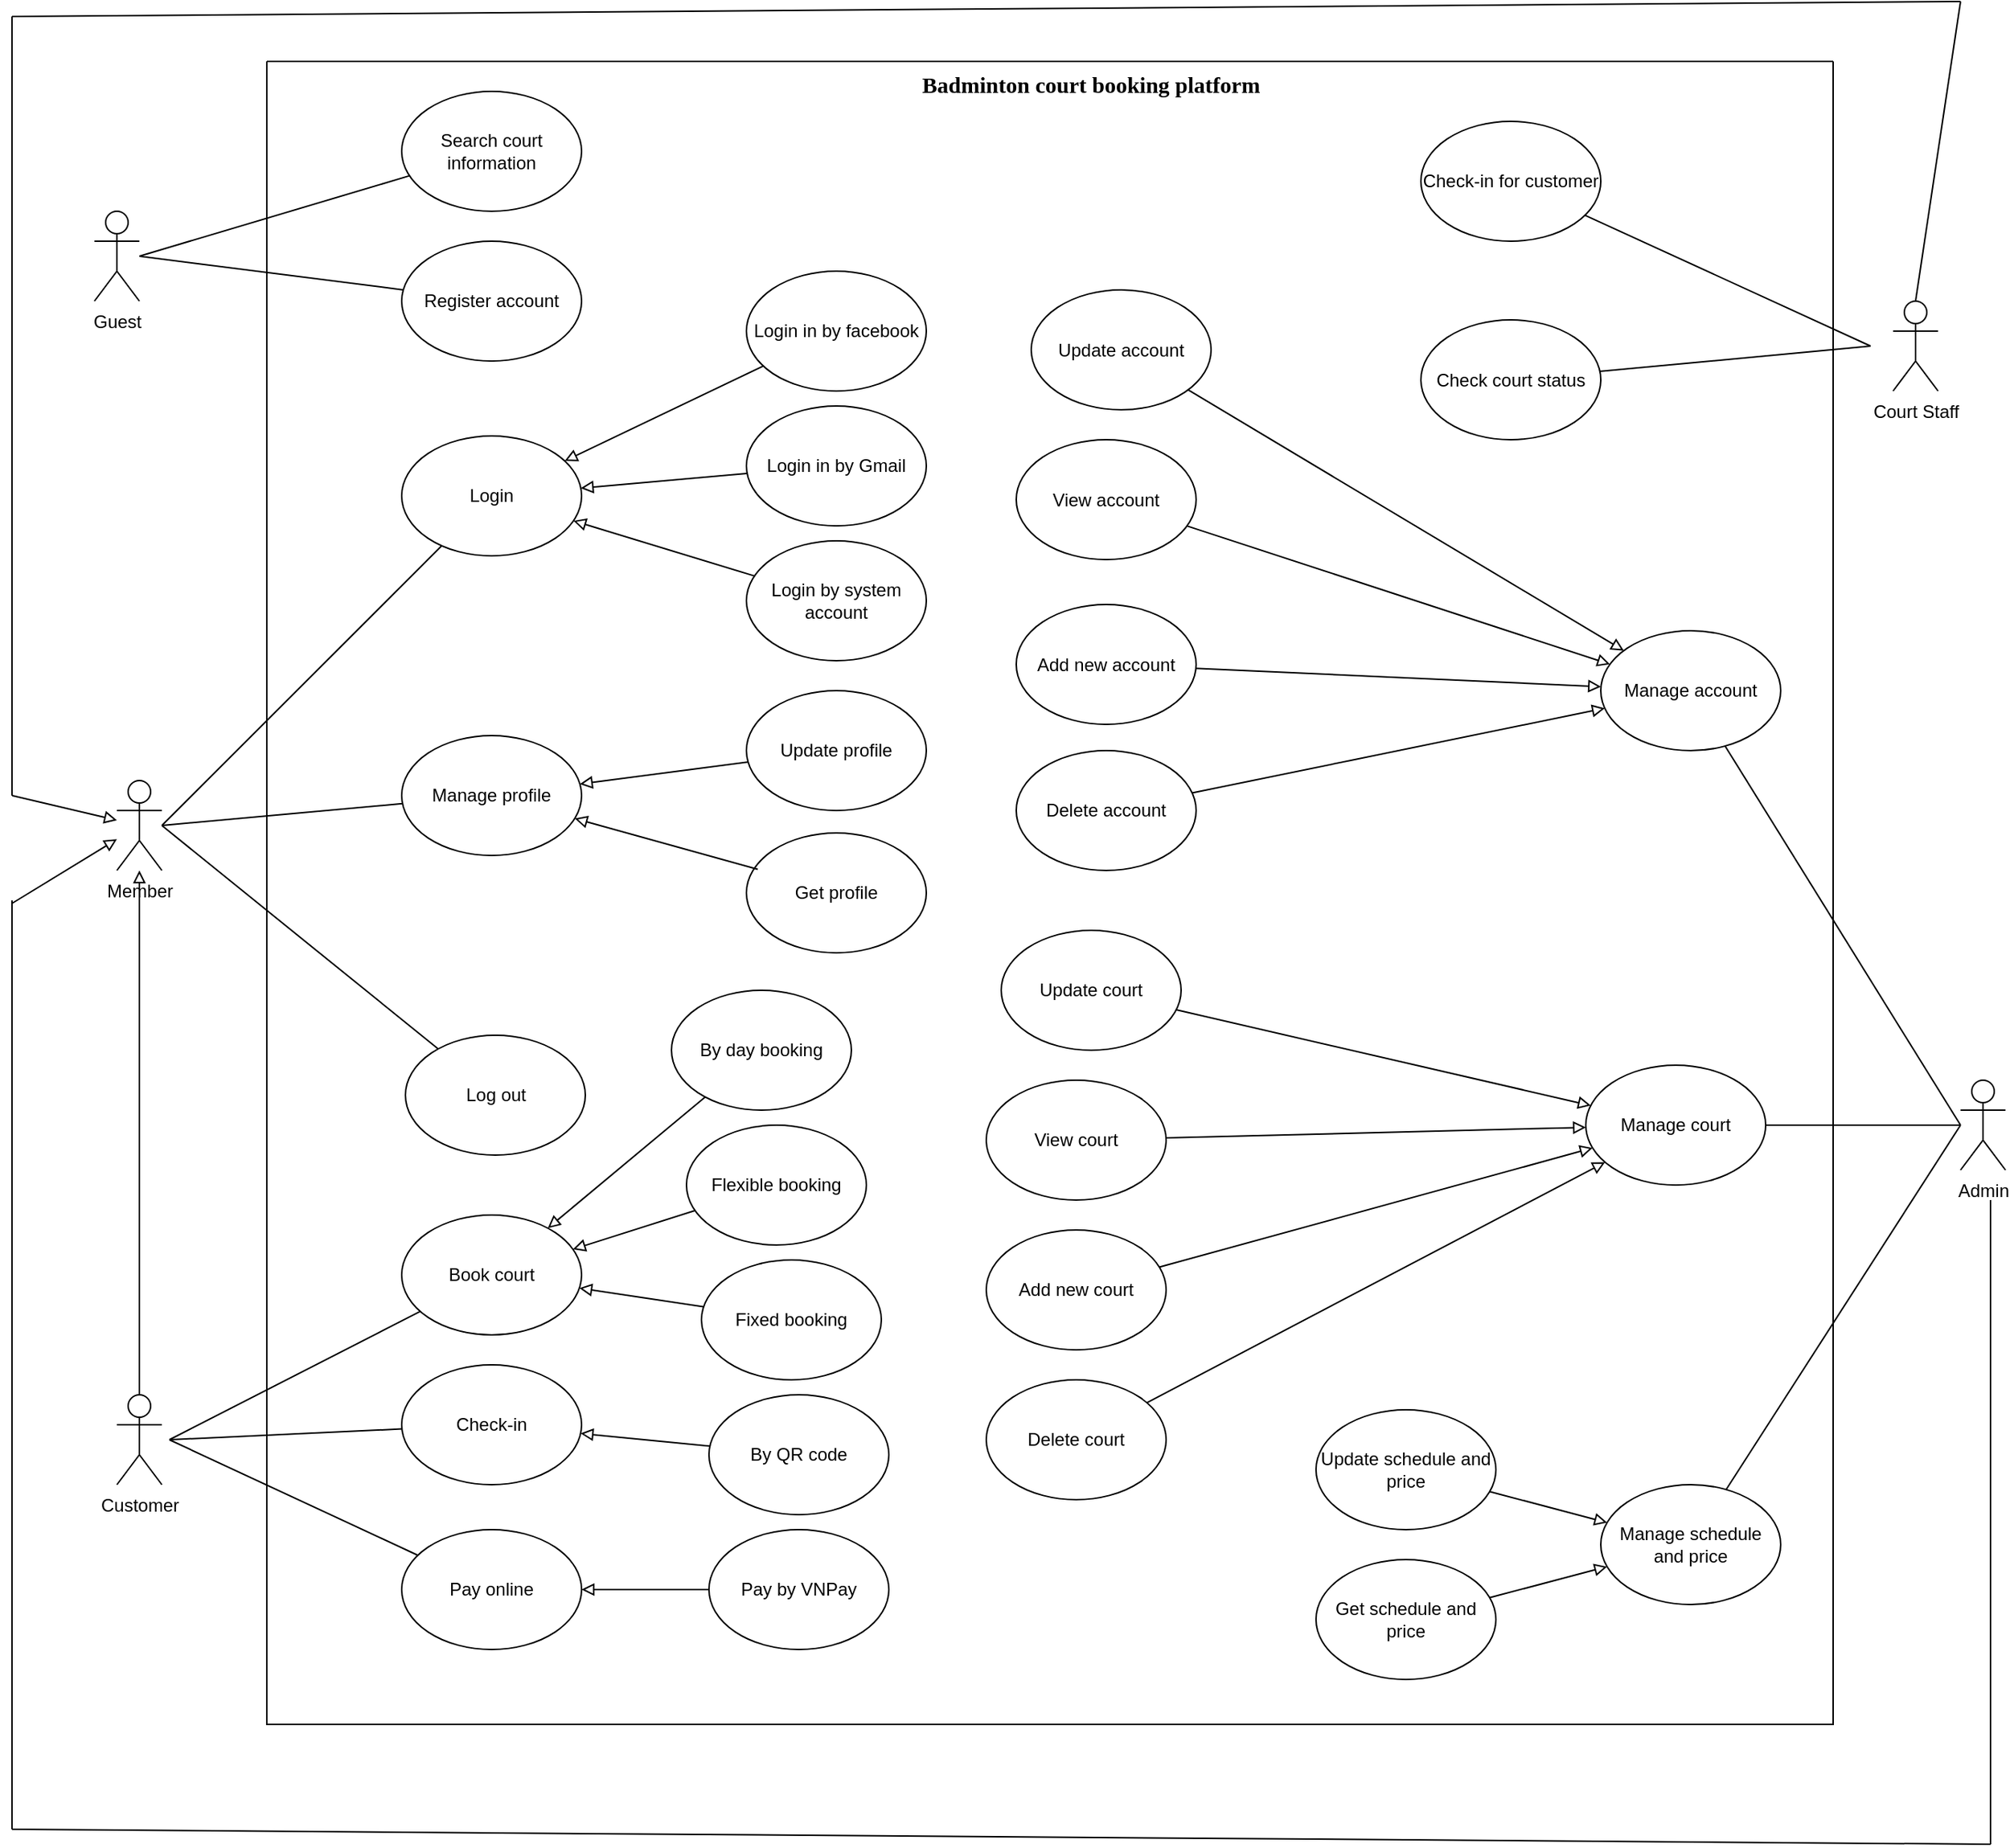 <mxfile version="24.1.0" type="device">
  <diagram name="Page-1" id="IDf3nve9uaSf9qPTNXKd">
    <mxGraphModel dx="1434" dy="844" grid="1" gridSize="10" guides="1" tooltips="1" connect="1" arrows="1" fold="1" page="1" pageScale="1" pageWidth="850" pageHeight="1100" math="0" shadow="0">
      <root>
        <mxCell id="0" />
        <mxCell id="1" parent="0" />
        <mxCell id="Hus5AxV9G4xzoiahmBk7-5" value="" style="swimlane;startSize=0;" parent="1" vertex="1">
          <mxGeometry x="190" y="60" width="1045" height="1110" as="geometry">
            <mxRectangle x="165" y="70" width="50" height="40" as="alternateBounds" />
          </mxGeometry>
        </mxCell>
        <mxCell id="Hus5AxV9G4xzoiahmBk7-7" value="&lt;div&gt;&lt;span style=&quot;background-color: rgb(255, 255, 255);&quot;&gt;&lt;font face=&quot;Times New Roman&quot;&gt;&lt;span style=&quot;font-size: 15px; white-space-collapse: preserve;&quot;&gt;&lt;b&gt;Badminton court booking platform&lt;/b&gt;&lt;/span&gt;&lt;/font&gt;&lt;br&gt;&lt;/span&gt;&lt;/div&gt;" style="text;html=1;align=center;verticalAlign=middle;whiteSpace=wrap;rounded=0;" parent="Hus5AxV9G4xzoiahmBk7-5" vertex="1">
          <mxGeometry x="370" y="-20" width="360" height="70" as="geometry" />
        </mxCell>
        <mxCell id="Hus5AxV9G4xzoiahmBk7-26" value="Book court" style="ellipse;whiteSpace=wrap;html=1;" parent="Hus5AxV9G4xzoiahmBk7-5" vertex="1">
          <mxGeometry x="90" y="770" width="120" height="80" as="geometry" />
        </mxCell>
        <mxCell id="Hus5AxV9G4xzoiahmBk7-27" value="Check-in" style="ellipse;whiteSpace=wrap;html=1;" parent="Hus5AxV9G4xzoiahmBk7-5" vertex="1">
          <mxGeometry x="90" y="870" width="120" height="80" as="geometry" />
        </mxCell>
        <mxCell id="Hus5AxV9G4xzoiahmBk7-28" value="Pay online" style="ellipse;whiteSpace=wrap;html=1;" parent="Hus5AxV9G4xzoiahmBk7-5" vertex="1">
          <mxGeometry x="90" y="980" width="120" height="80" as="geometry" />
        </mxCell>
        <mxCell id="Hus5AxV9G4xzoiahmBk7-40" value="" style="endArrow=none;html=1;rounded=0;" parent="Hus5AxV9G4xzoiahmBk7-5" target="Hus5AxV9G4xzoiahmBk7-26" edge="1">
          <mxGeometry width="50" height="50" relative="1" as="geometry">
            <mxPoint x="-65" y="920" as="sourcePoint" />
            <mxPoint x="-15" y="870" as="targetPoint" />
          </mxGeometry>
        </mxCell>
        <mxCell id="Hus5AxV9G4xzoiahmBk7-41" value="" style="endArrow=none;html=1;rounded=0;" parent="Hus5AxV9G4xzoiahmBk7-5" target="Hus5AxV9G4xzoiahmBk7-27" edge="1">
          <mxGeometry width="50" height="50" relative="1" as="geometry">
            <mxPoint x="-65" y="920" as="sourcePoint" />
            <mxPoint x="-15" y="870" as="targetPoint" />
          </mxGeometry>
        </mxCell>
        <mxCell id="Hus5AxV9G4xzoiahmBk7-42" value="" style="endArrow=none;html=1;rounded=0;" parent="Hus5AxV9G4xzoiahmBk7-5" target="Hus5AxV9G4xzoiahmBk7-28" edge="1">
          <mxGeometry width="50" height="50" relative="1" as="geometry">
            <mxPoint x="-65" y="920" as="sourcePoint" />
            <mxPoint x="-15" y="870" as="targetPoint" />
          </mxGeometry>
        </mxCell>
        <mxCell id="Hus5AxV9G4xzoiahmBk7-24" value="Search court information" style="ellipse;whiteSpace=wrap;html=1;" parent="Hus5AxV9G4xzoiahmBk7-5" vertex="1">
          <mxGeometry x="90" y="20" width="120" height="80" as="geometry" />
        </mxCell>
        <mxCell id="Hus5AxV9G4xzoiahmBk7-25" value="Register account" style="ellipse;whiteSpace=wrap;html=1;" parent="Hus5AxV9G4xzoiahmBk7-5" vertex="1">
          <mxGeometry x="90" y="120" width="120" height="80" as="geometry" />
        </mxCell>
        <mxCell id="Hus5AxV9G4xzoiahmBk7-8" value="Guest" style="shape=umlActor;verticalLabelPosition=bottom;verticalAlign=top;html=1;outlineConnect=0;" parent="Hus5AxV9G4xzoiahmBk7-5" vertex="1">
          <mxGeometry x="-115" y="100" width="30" height="60" as="geometry" />
        </mxCell>
        <mxCell id="Hus5AxV9G4xzoiahmBk7-38" value="" style="endArrow=none;html=1;rounded=0;" parent="Hus5AxV9G4xzoiahmBk7-5" target="Hus5AxV9G4xzoiahmBk7-24" edge="1">
          <mxGeometry width="50" height="50" relative="1" as="geometry">
            <mxPoint x="-85" y="130" as="sourcePoint" />
            <mxPoint x="-35" y="80" as="targetPoint" />
          </mxGeometry>
        </mxCell>
        <mxCell id="Hus5AxV9G4xzoiahmBk7-39" value="" style="endArrow=none;html=1;rounded=0;" parent="Hus5AxV9G4xzoiahmBk7-5" target="Hus5AxV9G4xzoiahmBk7-25" edge="1">
          <mxGeometry width="50" height="50" relative="1" as="geometry">
            <mxPoint x="-85" y="130" as="sourcePoint" />
            <mxPoint x="-35" y="80" as="targetPoint" />
          </mxGeometry>
        </mxCell>
        <mxCell id="Hus5AxV9G4xzoiahmBk7-33" value="&lt;div style=&quot;text-align: start;&quot;&gt;Manage account&lt;/div&gt;" style="ellipse;whiteSpace=wrap;html=1;" parent="Hus5AxV9G4xzoiahmBk7-5" vertex="1">
          <mxGeometry x="890" y="380" width="120" height="80" as="geometry" />
        </mxCell>
        <mxCell id="Hus5AxV9G4xzoiahmBk7-34" value="Manage court" style="ellipse;whiteSpace=wrap;html=1;" parent="Hus5AxV9G4xzoiahmBk7-5" vertex="1">
          <mxGeometry x="880" y="670" width="120" height="80" as="geometry" />
        </mxCell>
        <mxCell id="Hus5AxV9G4xzoiahmBk7-35" value="Manage schedule and price" style="ellipse;whiteSpace=wrap;html=1;" parent="Hus5AxV9G4xzoiahmBk7-5" vertex="1">
          <mxGeometry x="890" y="950" width="120" height="80" as="geometry" />
        </mxCell>
        <mxCell id="Hus5AxV9G4xzoiahmBk7-18" value="Admin&lt;div&gt;&lt;br&gt;&lt;/div&gt;" style="shape=umlActor;verticalLabelPosition=bottom;verticalAlign=top;html=1;outlineConnect=0;" parent="Hus5AxV9G4xzoiahmBk7-5" vertex="1">
          <mxGeometry x="1130" y="680" width="30" height="60" as="geometry" />
        </mxCell>
        <mxCell id="Hus5AxV9G4xzoiahmBk7-46" value="" style="endArrow=none;html=1;rounded=0;" parent="Hus5AxV9G4xzoiahmBk7-5" target="Hus5AxV9G4xzoiahmBk7-33" edge="1">
          <mxGeometry width="50" height="50" relative="1" as="geometry">
            <mxPoint x="1130" y="710" as="sourcePoint" />
            <mxPoint x="1180" y="660" as="targetPoint" />
          </mxGeometry>
        </mxCell>
        <mxCell id="Hus5AxV9G4xzoiahmBk7-47" value="" style="endArrow=none;html=1;rounded=0;" parent="Hus5AxV9G4xzoiahmBk7-5" target="Hus5AxV9G4xzoiahmBk7-34" edge="1">
          <mxGeometry width="50" height="50" relative="1" as="geometry">
            <mxPoint x="1130" y="710" as="sourcePoint" />
            <mxPoint x="1180" y="660" as="targetPoint" />
          </mxGeometry>
        </mxCell>
        <mxCell id="Hus5AxV9G4xzoiahmBk7-49" value="" style="endArrow=none;html=1;rounded=0;" parent="Hus5AxV9G4xzoiahmBk7-5" source="Hus5AxV9G4xzoiahmBk7-35" edge="1">
          <mxGeometry width="50" height="50" relative="1" as="geometry">
            <mxPoint x="1080" y="760" as="sourcePoint" />
            <mxPoint x="1130" y="710" as="targetPoint" />
          </mxGeometry>
        </mxCell>
        <mxCell id="Hus5AxV9G4xzoiahmBk7-67" value="Login in by Gmail" style="ellipse;whiteSpace=wrap;html=1;" parent="Hus5AxV9G4xzoiahmBk7-5" vertex="1">
          <mxGeometry x="320" y="230" width="120" height="80" as="geometry" />
        </mxCell>
        <mxCell id="Hus5AxV9G4xzoiahmBk7-56" value="Login" style="ellipse;whiteSpace=wrap;html=1;" parent="Hus5AxV9G4xzoiahmBk7-5" vertex="1">
          <mxGeometry x="90" y="250" width="120" height="80" as="geometry" />
        </mxCell>
        <mxCell id="Hus5AxV9G4xzoiahmBk7-58" value="Log out" style="ellipse;whiteSpace=wrap;html=1;" parent="Hus5AxV9G4xzoiahmBk7-5" vertex="1">
          <mxGeometry x="92.5" y="650" width="120" height="80" as="geometry" />
        </mxCell>
        <mxCell id="Hus5AxV9G4xzoiahmBk7-59" value="Manage profile" style="ellipse;whiteSpace=wrap;html=1;" parent="Hus5AxV9G4xzoiahmBk7-5" vertex="1">
          <mxGeometry x="90" y="450" width="120" height="80" as="geometry" />
        </mxCell>
        <mxCell id="Hus5AxV9G4xzoiahmBk7-63" value="Update profile" style="ellipse;whiteSpace=wrap;html=1;" parent="Hus5AxV9G4xzoiahmBk7-5" vertex="1">
          <mxGeometry x="320" y="420" width="120" height="80" as="geometry" />
        </mxCell>
        <mxCell id="Hus5AxV9G4xzoiahmBk7-64" value="Get profile" style="ellipse;whiteSpace=wrap;html=1;" parent="Hus5AxV9G4xzoiahmBk7-5" vertex="1">
          <mxGeometry x="320" y="515" width="120" height="80" as="geometry" />
        </mxCell>
        <mxCell id="Hus5AxV9G4xzoiahmBk7-65" value="" style="endArrow=block;html=1;rounded=0;endFill=0;" parent="Hus5AxV9G4xzoiahmBk7-5" source="Hus5AxV9G4xzoiahmBk7-63" target="Hus5AxV9G4xzoiahmBk7-59" edge="1">
          <mxGeometry width="50" height="50" relative="1" as="geometry">
            <mxPoint x="280" y="640" as="sourcePoint" />
            <mxPoint x="330" y="590" as="targetPoint" />
          </mxGeometry>
        </mxCell>
        <mxCell id="Hus5AxV9G4xzoiahmBk7-66" value="" style="endArrow=block;html=1;rounded=0;endFill=0;exitX=0.063;exitY=0.303;exitDx=0;exitDy=0;exitPerimeter=0;" parent="Hus5AxV9G4xzoiahmBk7-5" source="Hus5AxV9G4xzoiahmBk7-64" target="Hus5AxV9G4xzoiahmBk7-59" edge="1">
          <mxGeometry width="50" height="50" relative="1" as="geometry">
            <mxPoint x="275" y="475" as="sourcePoint" />
            <mxPoint x="205" y="495" as="targetPoint" />
          </mxGeometry>
        </mxCell>
        <mxCell id="Hus5AxV9G4xzoiahmBk7-55" value="Member" style="shape=umlActor;verticalLabelPosition=bottom;verticalAlign=top;html=1;outlineConnect=0;" parent="Hus5AxV9G4xzoiahmBk7-5" vertex="1">
          <mxGeometry x="-100" y="480" width="30" height="60" as="geometry" />
        </mxCell>
        <mxCell id="Hus5AxV9G4xzoiahmBk7-60" value="" style="endArrow=none;html=1;rounded=0;" parent="Hus5AxV9G4xzoiahmBk7-5" target="Hus5AxV9G4xzoiahmBk7-56" edge="1">
          <mxGeometry width="50" height="50" relative="1" as="geometry">
            <mxPoint x="-70" y="510" as="sourcePoint" />
            <mxPoint x="-20" y="460" as="targetPoint" />
          </mxGeometry>
        </mxCell>
        <mxCell id="Hus5AxV9G4xzoiahmBk7-61" value="" style="endArrow=none;html=1;rounded=0;" parent="Hus5AxV9G4xzoiahmBk7-5" target="Hus5AxV9G4xzoiahmBk7-58" edge="1">
          <mxGeometry width="50" height="50" relative="1" as="geometry">
            <mxPoint x="-70" y="510" as="sourcePoint" />
            <mxPoint x="-20" y="460" as="targetPoint" />
          </mxGeometry>
        </mxCell>
        <mxCell id="Hus5AxV9G4xzoiahmBk7-62" value="" style="endArrow=none;html=1;rounded=0;" parent="Hus5AxV9G4xzoiahmBk7-5" target="Hus5AxV9G4xzoiahmBk7-59" edge="1">
          <mxGeometry width="50" height="50" relative="1" as="geometry">
            <mxPoint x="-70" y="510" as="sourcePoint" />
            <mxPoint x="-20" y="460" as="targetPoint" />
          </mxGeometry>
        </mxCell>
        <mxCell id="Hus5AxV9G4xzoiahmBk7-68" value="Login by system account" style="ellipse;whiteSpace=wrap;html=1;" parent="Hus5AxV9G4xzoiahmBk7-5" vertex="1">
          <mxGeometry x="320" y="320" width="120" height="80" as="geometry" />
        </mxCell>
        <mxCell id="Hus5AxV9G4xzoiahmBk7-69" value="Login in by facebook" style="ellipse;whiteSpace=wrap;html=1;" parent="Hus5AxV9G4xzoiahmBk7-5" vertex="1">
          <mxGeometry x="320" y="140" width="120" height="80" as="geometry" />
        </mxCell>
        <mxCell id="Hus5AxV9G4xzoiahmBk7-70" value="" style="endArrow=block;html=1;rounded=0;endFill=0;" parent="Hus5AxV9G4xzoiahmBk7-5" source="Hus5AxV9G4xzoiahmBk7-69" target="Hus5AxV9G4xzoiahmBk7-56" edge="1">
          <mxGeometry width="50" height="50" relative="1" as="geometry">
            <mxPoint x="306.524" y="213.571" as="sourcePoint" />
            <mxPoint x="205" y="495" as="targetPoint" />
          </mxGeometry>
        </mxCell>
        <mxCell id="Hus5AxV9G4xzoiahmBk7-71" value="" style="endArrow=block;html=1;rounded=0;endFill=0;" parent="Hus5AxV9G4xzoiahmBk7-5" source="Hus5AxV9G4xzoiahmBk7-67" target="Hus5AxV9G4xzoiahmBk7-56" edge="1">
          <mxGeometry width="50" height="50" relative="1" as="geometry">
            <mxPoint x="285" y="485" as="sourcePoint" />
            <mxPoint x="215" y="505" as="targetPoint" />
          </mxGeometry>
        </mxCell>
        <mxCell id="Hus5AxV9G4xzoiahmBk7-72" value="" style="endArrow=block;html=1;rounded=0;endFill=0;" parent="Hus5AxV9G4xzoiahmBk7-5" source="Hus5AxV9G4xzoiahmBk7-68" target="Hus5AxV9G4xzoiahmBk7-56" edge="1">
          <mxGeometry width="50" height="50" relative="1" as="geometry">
            <mxPoint x="295" y="495" as="sourcePoint" />
            <mxPoint x="225" y="515" as="targetPoint" />
          </mxGeometry>
        </mxCell>
        <mxCell id="Hus5AxV9G4xzoiahmBk7-75" value="Pay by VNPay" style="ellipse;whiteSpace=wrap;html=1;" parent="Hus5AxV9G4xzoiahmBk7-5" vertex="1">
          <mxGeometry x="295" y="980" width="120" height="80" as="geometry" />
        </mxCell>
        <mxCell id="Hus5AxV9G4xzoiahmBk7-77" value="" style="endArrow=block;html=1;rounded=0;endFill=0;" parent="Hus5AxV9G4xzoiahmBk7-5" source="Hus5AxV9G4xzoiahmBk7-75" target="Hus5AxV9G4xzoiahmBk7-28" edge="1">
          <mxGeometry width="50" height="50" relative="1" as="geometry">
            <mxPoint x="258" y="559" as="sourcePoint" />
            <mxPoint x="195" y="532" as="targetPoint" />
          </mxGeometry>
        </mxCell>
        <mxCell id="Hus5AxV9G4xzoiahmBk7-89" value="Update schedule and price" style="ellipse;whiteSpace=wrap;html=1;" parent="Hus5AxV9G4xzoiahmBk7-5" vertex="1">
          <mxGeometry x="700" y="900" width="120" height="80" as="geometry" />
        </mxCell>
        <mxCell id="Hus5AxV9G4xzoiahmBk7-90" value="Get schedule and price" style="ellipse;whiteSpace=wrap;html=1;" parent="Hus5AxV9G4xzoiahmBk7-5" vertex="1">
          <mxGeometry x="700" y="1000" width="120" height="80" as="geometry" />
        </mxCell>
        <mxCell id="Hus5AxV9G4xzoiahmBk7-93" value="" style="endArrow=block;html=1;rounded=0;endFill=0;" parent="Hus5AxV9G4xzoiahmBk7-5" source="Hus5AxV9G4xzoiahmBk7-89" target="Hus5AxV9G4xzoiahmBk7-35" edge="1">
          <mxGeometry width="50" height="50" relative="1" as="geometry">
            <mxPoint x="310" y="986" as="sourcePoint" />
            <mxPoint x="215" y="1014" as="targetPoint" />
          </mxGeometry>
        </mxCell>
        <mxCell id="Hus5AxV9G4xzoiahmBk7-94" value="Update court" style="ellipse;whiteSpace=wrap;html=1;" parent="Hus5AxV9G4xzoiahmBk7-5" vertex="1">
          <mxGeometry x="490" y="580" width="120" height="80" as="geometry" />
        </mxCell>
        <mxCell id="Hus5AxV9G4xzoiahmBk7-95" value="View court" style="ellipse;whiteSpace=wrap;html=1;" parent="Hus5AxV9G4xzoiahmBk7-5" vertex="1">
          <mxGeometry x="480" y="680" width="120" height="80" as="geometry" />
        </mxCell>
        <mxCell id="Hus5AxV9G4xzoiahmBk7-96" value="" style="endArrow=block;html=1;rounded=0;endFill=0;" parent="Hus5AxV9G4xzoiahmBk7-5" source="Hus5AxV9G4xzoiahmBk7-94" target="Hus5AxV9G4xzoiahmBk7-34" edge="1">
          <mxGeometry width="50" height="50" relative="1" as="geometry">
            <mxPoint x="220" y="666" as="sourcePoint" />
            <mxPoint x="794" y="646" as="targetPoint" />
          </mxGeometry>
        </mxCell>
        <mxCell id="Hus5AxV9G4xzoiahmBk7-97" value="Add new court" style="ellipse;whiteSpace=wrap;html=1;" parent="Hus5AxV9G4xzoiahmBk7-5" vertex="1">
          <mxGeometry x="480" y="780" width="120" height="80" as="geometry" />
        </mxCell>
        <mxCell id="Hus5AxV9G4xzoiahmBk7-98" value="Delete court" style="ellipse;whiteSpace=wrap;html=1;" parent="Hus5AxV9G4xzoiahmBk7-5" vertex="1">
          <mxGeometry x="480" y="880" width="120" height="80" as="geometry" />
        </mxCell>
        <mxCell id="Hus5AxV9G4xzoiahmBk7-99" value="" style="endArrow=block;html=1;rounded=0;endFill=0;" parent="Hus5AxV9G4xzoiahmBk7-5" source="Hus5AxV9G4xzoiahmBk7-97" target="Hus5AxV9G4xzoiahmBk7-34" edge="1">
          <mxGeometry width="50" height="50" relative="1" as="geometry">
            <mxPoint x="110" y="856" as="sourcePoint" />
            <mxPoint x="684" y="836" as="targetPoint" />
          </mxGeometry>
        </mxCell>
        <mxCell id="Hus5AxV9G4xzoiahmBk7-100" value="" style="endArrow=block;html=1;rounded=0;endFill=0;" parent="Hus5AxV9G4xzoiahmBk7-5" source="Hus5AxV9G4xzoiahmBk7-95" target="Hus5AxV9G4xzoiahmBk7-34" edge="1">
          <mxGeometry width="50" height="50" relative="1" as="geometry">
            <mxPoint x="702" y="649" as="sourcePoint" />
            <mxPoint x="908" y="791" as="targetPoint" />
          </mxGeometry>
        </mxCell>
        <mxCell id="Hus5AxV9G4xzoiahmBk7-101" value="" style="endArrow=block;html=1;rounded=0;endFill=0;" parent="Hus5AxV9G4xzoiahmBk7-5" source="Hus5AxV9G4xzoiahmBk7-98" target="Hus5AxV9G4xzoiahmBk7-34" edge="1">
          <mxGeometry width="50" height="50" relative="1" as="geometry">
            <mxPoint x="712" y="659" as="sourcePoint" />
            <mxPoint x="918" y="801" as="targetPoint" />
          </mxGeometry>
        </mxCell>
        <mxCell id="Hus5AxV9G4xzoiahmBk7-102" value="Update account" style="ellipse;whiteSpace=wrap;html=1;" parent="Hus5AxV9G4xzoiahmBk7-5" vertex="1">
          <mxGeometry x="510" y="152.5" width="120" height="80" as="geometry" />
        </mxCell>
        <mxCell id="Hus5AxV9G4xzoiahmBk7-103" value="View account" style="ellipse;whiteSpace=wrap;html=1;" parent="Hus5AxV9G4xzoiahmBk7-5" vertex="1">
          <mxGeometry x="500" y="252.5" width="120" height="80" as="geometry" />
        </mxCell>
        <mxCell id="Hus5AxV9G4xzoiahmBk7-104" value="" style="endArrow=block;html=1;rounded=0;endFill=0;" parent="Hus5AxV9G4xzoiahmBk7-5" source="Hus5AxV9G4xzoiahmBk7-102" target="Hus5AxV9G4xzoiahmBk7-33" edge="1">
          <mxGeometry width="50" height="50" relative="1" as="geometry">
            <mxPoint x="240" y="268.5" as="sourcePoint" />
            <mxPoint x="835" y="346.5" as="targetPoint" />
          </mxGeometry>
        </mxCell>
        <mxCell id="Hus5AxV9G4xzoiahmBk7-105" value="Add new account" style="ellipse;whiteSpace=wrap;html=1;" parent="Hus5AxV9G4xzoiahmBk7-5" vertex="1">
          <mxGeometry x="500" y="362.5" width="120" height="80" as="geometry" />
        </mxCell>
        <mxCell id="Hus5AxV9G4xzoiahmBk7-106" value="Delete account" style="ellipse;whiteSpace=wrap;html=1;" parent="Hus5AxV9G4xzoiahmBk7-5" vertex="1">
          <mxGeometry x="500" y="460" width="120" height="80" as="geometry" />
        </mxCell>
        <mxCell id="Hus5AxV9G4xzoiahmBk7-107" value="" style="endArrow=block;html=1;rounded=0;endFill=0;" parent="Hus5AxV9G4xzoiahmBk7-5" source="Hus5AxV9G4xzoiahmBk7-105" target="Hus5AxV9G4xzoiahmBk7-33" edge="1">
          <mxGeometry width="50" height="50" relative="1" as="geometry">
            <mxPoint x="130" y="458.5" as="sourcePoint" />
            <mxPoint x="821" y="377.5" as="targetPoint" />
          </mxGeometry>
        </mxCell>
        <mxCell id="Hus5AxV9G4xzoiahmBk7-108" value="" style="endArrow=block;html=1;rounded=0;endFill=0;" parent="Hus5AxV9G4xzoiahmBk7-5" source="Hus5AxV9G4xzoiahmBk7-103" target="Hus5AxV9G4xzoiahmBk7-33" edge="1">
          <mxGeometry width="50" height="50" relative="1" as="geometry">
            <mxPoint x="722" y="251.5" as="sourcePoint" />
            <mxPoint x="824" y="358.5" as="targetPoint" />
          </mxGeometry>
        </mxCell>
        <mxCell id="Hus5AxV9G4xzoiahmBk7-109" value="" style="endArrow=block;html=1;rounded=0;endFill=0;" parent="Hus5AxV9G4xzoiahmBk7-5" source="Hus5AxV9G4xzoiahmBk7-106" target="Hus5AxV9G4xzoiahmBk7-33" edge="1">
          <mxGeometry width="50" height="50" relative="1" as="geometry">
            <mxPoint x="732" y="261.5" as="sourcePoint" />
            <mxPoint x="828" y="392.5" as="targetPoint" />
          </mxGeometry>
        </mxCell>
        <mxCell id="Hus5AxV9G4xzoiahmBk7-110" value="" style="endArrow=block;html=1;rounded=0;endFill=0;" parent="Hus5AxV9G4xzoiahmBk7-5" source="Hus5AxV9G4xzoiahmBk7-90" target="Hus5AxV9G4xzoiahmBk7-35" edge="1">
          <mxGeometry width="50" height="50" relative="1" as="geometry">
            <mxPoint x="806" y="954" as="sourcePoint" />
            <mxPoint x="894" y="976" as="targetPoint" />
          </mxGeometry>
        </mxCell>
        <mxCell id="Hus5AxV9G4xzoiahmBk7-30" value="Check-in for customer" style="ellipse;whiteSpace=wrap;html=1;" parent="Hus5AxV9G4xzoiahmBk7-5" vertex="1">
          <mxGeometry x="770" y="40" width="120" height="80" as="geometry" />
        </mxCell>
        <mxCell id="Hus5AxV9G4xzoiahmBk7-31" value="Check court status" style="ellipse;whiteSpace=wrap;html=1;" parent="Hus5AxV9G4xzoiahmBk7-5" vertex="1">
          <mxGeometry x="770" y="172.5" width="120" height="80" as="geometry" />
        </mxCell>
        <mxCell id="Hus5AxV9G4xzoiahmBk7-43" value="" style="endArrow=none;html=1;rounded=0;" parent="Hus5AxV9G4xzoiahmBk7-5" target="Hus5AxV9G4xzoiahmBk7-30" edge="1">
          <mxGeometry width="50" height="50" relative="1" as="geometry">
            <mxPoint x="1070" y="190" as="sourcePoint" />
            <mxPoint x="1120" y="140" as="targetPoint" />
          </mxGeometry>
        </mxCell>
        <mxCell id="Hus5AxV9G4xzoiahmBk7-44" value="" style="endArrow=none;html=1;rounded=0;" parent="Hus5AxV9G4xzoiahmBk7-5" target="Hus5AxV9G4xzoiahmBk7-31" edge="1">
          <mxGeometry width="50" height="50" relative="1" as="geometry">
            <mxPoint x="1070" y="190" as="sourcePoint" />
            <mxPoint x="1120" y="140" as="targetPoint" />
          </mxGeometry>
        </mxCell>
        <mxCell id="Tu4VQiL8ooOl8Ao3RDO4-2" value="By day booking" style="ellipse;whiteSpace=wrap;html=1;" vertex="1" parent="Hus5AxV9G4xzoiahmBk7-5">
          <mxGeometry x="270" y="620" width="120" height="80" as="geometry" />
        </mxCell>
        <mxCell id="Tu4VQiL8ooOl8Ao3RDO4-3" value="Flexible booking" style="ellipse;whiteSpace=wrap;html=1;" vertex="1" parent="Hus5AxV9G4xzoiahmBk7-5">
          <mxGeometry x="280" y="710" width="120" height="80" as="geometry" />
        </mxCell>
        <mxCell id="Tu4VQiL8ooOl8Ao3RDO4-4" value="Fixed&lt;span style=&quot;background-color: initial;&quot;&gt;&amp;nbsp;booking&lt;/span&gt;" style="ellipse;whiteSpace=wrap;html=1;" vertex="1" parent="Hus5AxV9G4xzoiahmBk7-5">
          <mxGeometry x="290" y="800" width="120" height="80" as="geometry" />
        </mxCell>
        <mxCell id="Tu4VQiL8ooOl8Ao3RDO4-5" value="" style="endArrow=block;html=1;rounded=0;endFill=0;" edge="1" parent="Hus5AxV9G4xzoiahmBk7-5" source="Tu4VQiL8ooOl8Ao3RDO4-2" target="Hus5AxV9G4xzoiahmBk7-26">
          <mxGeometry width="50" height="50" relative="1" as="geometry">
            <mxPoint x="305" y="1030" as="sourcePoint" />
            <mxPoint x="220" y="1030" as="targetPoint" />
          </mxGeometry>
        </mxCell>
        <mxCell id="Tu4VQiL8ooOl8Ao3RDO4-6" value="" style="endArrow=block;html=1;rounded=0;endFill=0;" edge="1" parent="Hus5AxV9G4xzoiahmBk7-5" source="Tu4VQiL8ooOl8Ao3RDO4-3" target="Hus5AxV9G4xzoiahmBk7-26">
          <mxGeometry width="50" height="50" relative="1" as="geometry">
            <mxPoint x="305" y="1030" as="sourcePoint" />
            <mxPoint x="220" y="1030" as="targetPoint" />
          </mxGeometry>
        </mxCell>
        <mxCell id="Tu4VQiL8ooOl8Ao3RDO4-7" value="" style="endArrow=block;html=1;rounded=0;endFill=0;" edge="1" parent="Hus5AxV9G4xzoiahmBk7-5" source="Tu4VQiL8ooOl8Ao3RDO4-4" target="Hus5AxV9G4xzoiahmBk7-26">
          <mxGeometry width="50" height="50" relative="1" as="geometry">
            <mxPoint x="315" y="1040" as="sourcePoint" />
            <mxPoint x="203" y="891" as="targetPoint" />
          </mxGeometry>
        </mxCell>
        <mxCell id="Tu4VQiL8ooOl8Ao3RDO4-8" value="By QR code" style="ellipse;whiteSpace=wrap;html=1;" vertex="1" parent="Hus5AxV9G4xzoiahmBk7-5">
          <mxGeometry x="295" y="890" width="120" height="80" as="geometry" />
        </mxCell>
        <mxCell id="Tu4VQiL8ooOl8Ao3RDO4-9" value="" style="endArrow=block;html=1;rounded=0;endFill=0;" edge="1" parent="Hus5AxV9G4xzoiahmBk7-5" source="Tu4VQiL8ooOl8Ao3RDO4-8" target="Hus5AxV9G4xzoiahmBk7-27">
          <mxGeometry width="50" height="50" relative="1" as="geometry">
            <mxPoint x="305" y="1030" as="sourcePoint" />
            <mxPoint x="220" y="1030" as="targetPoint" />
          </mxGeometry>
        </mxCell>
        <mxCell id="Hus5AxV9G4xzoiahmBk7-9" value="Customer" style="shape=umlActor;verticalLabelPosition=bottom;verticalAlign=top;html=1;outlineConnect=0;" parent="1" vertex="1">
          <mxGeometry x="90" y="950" width="30" height="60" as="geometry" />
        </mxCell>
        <mxCell id="Hus5AxV9G4xzoiahmBk7-80" value="" style="endArrow=block;html=1;rounded=0;endFill=0;" parent="1" source="Hus5AxV9G4xzoiahmBk7-9" target="Hus5AxV9G4xzoiahmBk7-55" edge="1">
          <mxGeometry width="50" height="50" relative="1" as="geometry">
            <mxPoint x="458" y="629" as="sourcePoint" />
            <mxPoint x="395" y="602" as="targetPoint" />
          </mxGeometry>
        </mxCell>
        <mxCell id="Hus5AxV9G4xzoiahmBk7-81" value="" style="endArrow=none;html=1;rounded=0;exitX=0.5;exitY=0;exitDx=0;exitDy=0;exitPerimeter=0;" parent="1" source="Hus5AxV9G4xzoiahmBk7-19" edge="1">
          <mxGeometry width="50" height="50" relative="1" as="geometry">
            <mxPoint x="1320" y="450" as="sourcePoint" />
            <mxPoint x="1320" y="20" as="targetPoint" />
          </mxGeometry>
        </mxCell>
        <mxCell id="Hus5AxV9G4xzoiahmBk7-82" value="" style="endArrow=none;html=1;rounded=0;" parent="1" edge="1">
          <mxGeometry width="50" height="50" relative="1" as="geometry">
            <mxPoint x="20" y="30" as="sourcePoint" />
            <mxPoint x="1320" y="20" as="targetPoint" />
          </mxGeometry>
        </mxCell>
        <mxCell id="Hus5AxV9G4xzoiahmBk7-83" value="" style="endArrow=none;html=1;rounded=0;" parent="1" edge="1">
          <mxGeometry width="50" height="50" relative="1" as="geometry">
            <mxPoint x="20" y="550" as="sourcePoint" />
            <mxPoint x="20" y="30" as="targetPoint" />
          </mxGeometry>
        </mxCell>
        <mxCell id="Hus5AxV9G4xzoiahmBk7-84" value="" style="endArrow=block;html=1;rounded=0;endFill=0;" parent="1" target="Hus5AxV9G4xzoiahmBk7-55" edge="1">
          <mxGeometry width="50" height="50" relative="1" as="geometry">
            <mxPoint x="20" y="550" as="sourcePoint" />
            <mxPoint x="405" y="612" as="targetPoint" />
          </mxGeometry>
        </mxCell>
        <mxCell id="Hus5AxV9G4xzoiahmBk7-85" value="" style="endArrow=none;html=1;rounded=0;" parent="1" edge="1">
          <mxGeometry width="50" height="50" relative="1" as="geometry">
            <mxPoint x="1340" y="1250" as="sourcePoint" />
            <mxPoint x="1340" y="820" as="targetPoint" />
          </mxGeometry>
        </mxCell>
        <mxCell id="Hus5AxV9G4xzoiahmBk7-86" value="" style="endArrow=none;html=1;rounded=0;" parent="1" edge="1">
          <mxGeometry width="50" height="50" relative="1" as="geometry">
            <mxPoint x="20" y="1240" as="sourcePoint" />
            <mxPoint x="1340" y="1250" as="targetPoint" />
          </mxGeometry>
        </mxCell>
        <mxCell id="Hus5AxV9G4xzoiahmBk7-87" value="" style="endArrow=none;html=1;rounded=0;" parent="1" edge="1">
          <mxGeometry width="50" height="50" relative="1" as="geometry">
            <mxPoint x="20" y="1240" as="sourcePoint" />
            <mxPoint x="20" y="620" as="targetPoint" />
          </mxGeometry>
        </mxCell>
        <mxCell id="Hus5AxV9G4xzoiahmBk7-88" value="" style="endArrow=block;html=1;rounded=0;endFill=0;" parent="1" target="Hus5AxV9G4xzoiahmBk7-55" edge="1">
          <mxGeometry width="50" height="50" relative="1" as="geometry">
            <mxPoint x="20" y="622" as="sourcePoint" />
            <mxPoint x="415" y="622" as="targetPoint" />
          </mxGeometry>
        </mxCell>
        <mxCell id="Hus5AxV9G4xzoiahmBk7-19" value="Court Staff" style="shape=umlActor;verticalLabelPosition=bottom;verticalAlign=top;html=1;outlineConnect=0;" parent="1" vertex="1">
          <mxGeometry x="1275" y="220" width="30" height="60" as="geometry" />
        </mxCell>
      </root>
    </mxGraphModel>
  </diagram>
</mxfile>
